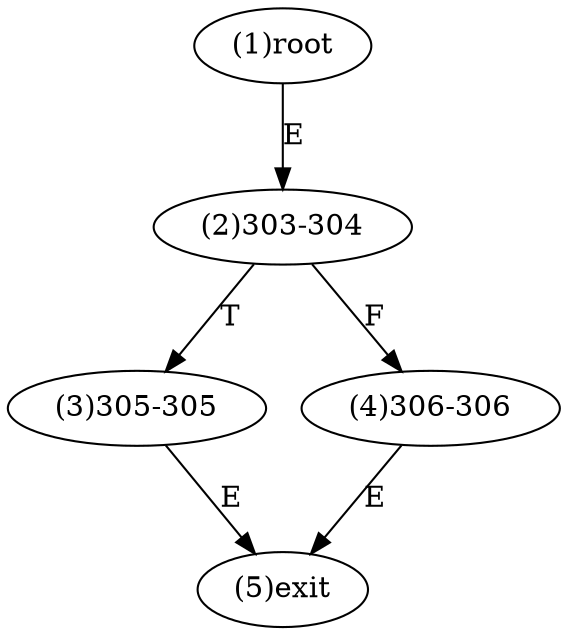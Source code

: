 digraph "" { 
1[ label="(1)root"];
2[ label="(2)303-304"];
3[ label="(3)305-305"];
4[ label="(4)306-306"];
5[ label="(5)exit"];
1->2[ label="E"];
2->4[ label="F"];
2->3[ label="T"];
3->5[ label="E"];
4->5[ label="E"];
}